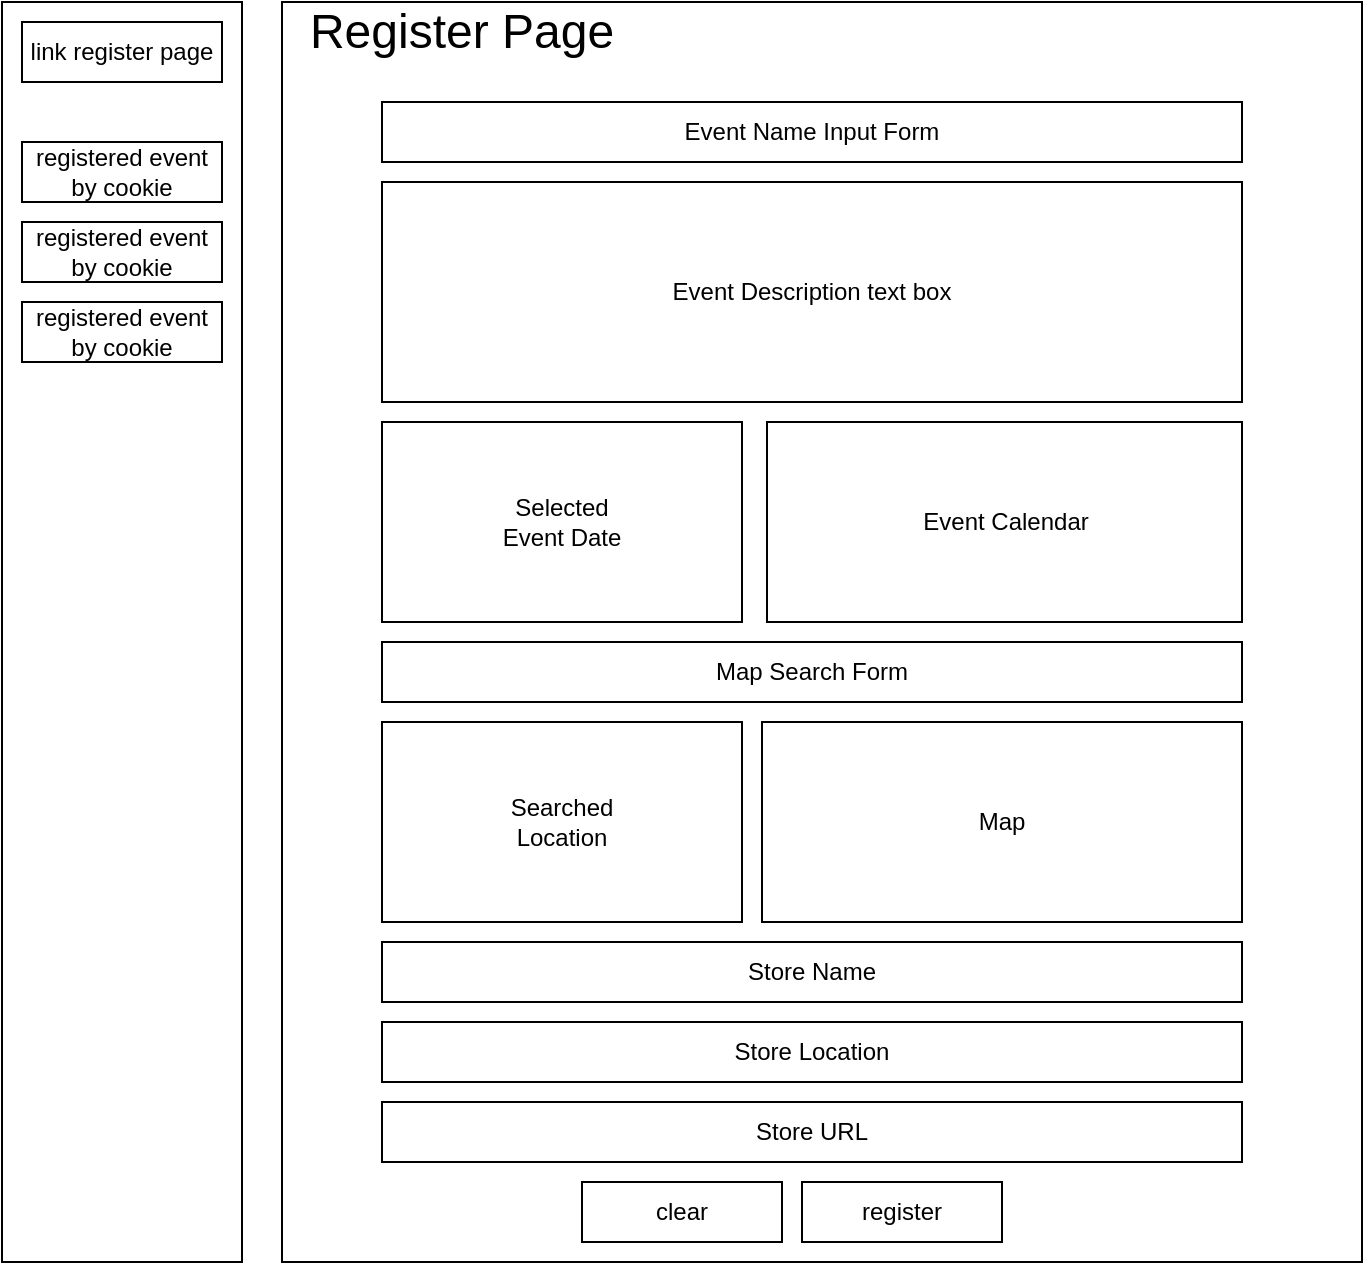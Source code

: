 <mxfile version="13.9.7" type="github">
  <diagram id="76KLX1Tyw8OJ2HWkUYvw" name="Page-1">
    <mxGraphModel dx="1422" dy="762" grid="1" gridSize="10" guides="1" tooltips="1" connect="1" arrows="1" fold="1" page="1" pageScale="1" pageWidth="827" pageHeight="1169" math="0" shadow="0">
      <root>
        <mxCell id="0" />
        <mxCell id="1" parent="0" />
        <mxCell id="SeXQM4YsFDkqSfDYHbvO-1" value="" style="rounded=0;whiteSpace=wrap;html=1;" vertex="1" parent="1">
          <mxGeometry x="170" y="40" width="540" height="630" as="geometry" />
        </mxCell>
        <mxCell id="SeXQM4YsFDkqSfDYHbvO-2" value="" style="rounded=0;whiteSpace=wrap;html=1;" vertex="1" parent="1">
          <mxGeometry x="30" y="40" width="120" height="630" as="geometry" />
        </mxCell>
        <mxCell id="SeXQM4YsFDkqSfDYHbvO-3" value="Event Name Input Form" style="rounded=0;whiteSpace=wrap;html=1;" vertex="1" parent="1">
          <mxGeometry x="220" y="90" width="430" height="30" as="geometry" />
        </mxCell>
        <mxCell id="SeXQM4YsFDkqSfDYHbvO-5" value="Selected&lt;br&gt;Event Date" style="rounded=0;whiteSpace=wrap;html=1;" vertex="1" parent="1">
          <mxGeometry x="220" y="250" width="180" height="100" as="geometry" />
        </mxCell>
        <mxCell id="SeXQM4YsFDkqSfDYHbvO-7" value="Map" style="rounded=0;whiteSpace=wrap;html=1;" vertex="1" parent="1">
          <mxGeometry x="410" y="400" width="240" height="100" as="geometry" />
        </mxCell>
        <mxCell id="SeXQM4YsFDkqSfDYHbvO-9" value="Map Search Form" style="rounded=0;whiteSpace=wrap;html=1;" vertex="1" parent="1">
          <mxGeometry x="220" y="360" width="430" height="30" as="geometry" />
        </mxCell>
        <mxCell id="SeXQM4YsFDkqSfDYHbvO-16" value="Event Description text box" style="rounded=0;whiteSpace=wrap;html=1;" vertex="1" parent="1">
          <mxGeometry x="220" y="130" width="430" height="110" as="geometry" />
        </mxCell>
        <mxCell id="SeXQM4YsFDkqSfDYHbvO-18" value="Event Calendar" style="rounded=0;whiteSpace=wrap;html=1;" vertex="1" parent="1">
          <mxGeometry x="412.5" y="250" width="237.5" height="100" as="geometry" />
        </mxCell>
        <mxCell id="SeXQM4YsFDkqSfDYHbvO-21" value="Searched&lt;br&gt;Location" style="rounded=0;whiteSpace=wrap;html=1;" vertex="1" parent="1">
          <mxGeometry x="220" y="400" width="180" height="100" as="geometry" />
        </mxCell>
        <mxCell id="SeXQM4YsFDkqSfDYHbvO-22" value="Store Name" style="rounded=0;whiteSpace=wrap;html=1;" vertex="1" parent="1">
          <mxGeometry x="220" y="510" width="430" height="30" as="geometry" />
        </mxCell>
        <mxCell id="SeXQM4YsFDkqSfDYHbvO-23" value="Store Location" style="rounded=0;whiteSpace=wrap;html=1;" vertex="1" parent="1">
          <mxGeometry x="220" y="550" width="430" height="30" as="geometry" />
        </mxCell>
        <mxCell id="SeXQM4YsFDkqSfDYHbvO-24" value="Store URL" style="rounded=0;whiteSpace=wrap;html=1;" vertex="1" parent="1">
          <mxGeometry x="220" y="590" width="430" height="30" as="geometry" />
        </mxCell>
        <mxCell id="SeXQM4YsFDkqSfDYHbvO-25" value="link register page" style="rounded=0;whiteSpace=wrap;html=1;" vertex="1" parent="1">
          <mxGeometry x="40" y="50" width="100" height="30" as="geometry" />
        </mxCell>
        <mxCell id="SeXQM4YsFDkqSfDYHbvO-26" value="clear&lt;span style=&quot;color: rgba(0 , 0 , 0 , 0) ; font-family: monospace ; font-size: 0px&quot;&gt;%3CmxGraphModel%3E%3Croot%3E%3CmxCell%20id%3D%220%22%2F%3E%3CmxCell%20id%3D%221%22%20parent%3D%220%22%2F%3E%3CmxCell%20id%3D%222%22%20value%3D%22link%20register%20page%22%20style%3D%22rounded%3D0%3BwhiteSpace%3Dwrap%3Bhtml%3D1%3B%22%20vertex%3D%221%22%20parent%3D%221%22%3E%3CmxGeometry%20x%3D%2240%22%20y%3D%2250%22%20width%3D%22100%22%20height%3D%2230%22%20as%3D%22geometry%22%2F%3E%3C%2FmxCell%3E%3C%2Froot%3E%3C%2FmxGraphModel%3E&lt;/span&gt;" style="rounded=0;whiteSpace=wrap;html=1;" vertex="1" parent="1">
          <mxGeometry x="320" y="630" width="100" height="30" as="geometry" />
        </mxCell>
        <mxCell id="SeXQM4YsFDkqSfDYHbvO-27" value="register" style="rounded=0;whiteSpace=wrap;html=1;" vertex="1" parent="1">
          <mxGeometry x="430" y="630" width="100" height="30" as="geometry" />
        </mxCell>
        <mxCell id="SeXQM4YsFDkqSfDYHbvO-28" value="registered event&lt;br&gt;by cookie" style="rounded=0;whiteSpace=wrap;html=1;" vertex="1" parent="1">
          <mxGeometry x="40" y="110" width="100" height="30" as="geometry" />
        </mxCell>
        <mxCell id="SeXQM4YsFDkqSfDYHbvO-29" value="registered event&lt;br&gt;by cookie" style="rounded=0;whiteSpace=wrap;html=1;" vertex="1" parent="1">
          <mxGeometry x="40" y="150" width="100" height="30" as="geometry" />
        </mxCell>
        <mxCell id="SeXQM4YsFDkqSfDYHbvO-30" value="registered event&lt;br&gt;by cookie" style="rounded=0;whiteSpace=wrap;html=1;" vertex="1" parent="1">
          <mxGeometry x="40" y="190" width="100" height="30" as="geometry" />
        </mxCell>
        <mxCell id="SeXQM4YsFDkqSfDYHbvO-31" value="&lt;font style=&quot;font-size: 24px&quot;&gt;Register Page&lt;/font&gt;" style="text;html=1;strokeColor=none;fillColor=none;align=center;verticalAlign=middle;whiteSpace=wrap;rounded=0;" vertex="1" parent="1">
          <mxGeometry x="170" y="40" width="180" height="30" as="geometry" />
        </mxCell>
      </root>
    </mxGraphModel>
  </diagram>
</mxfile>
